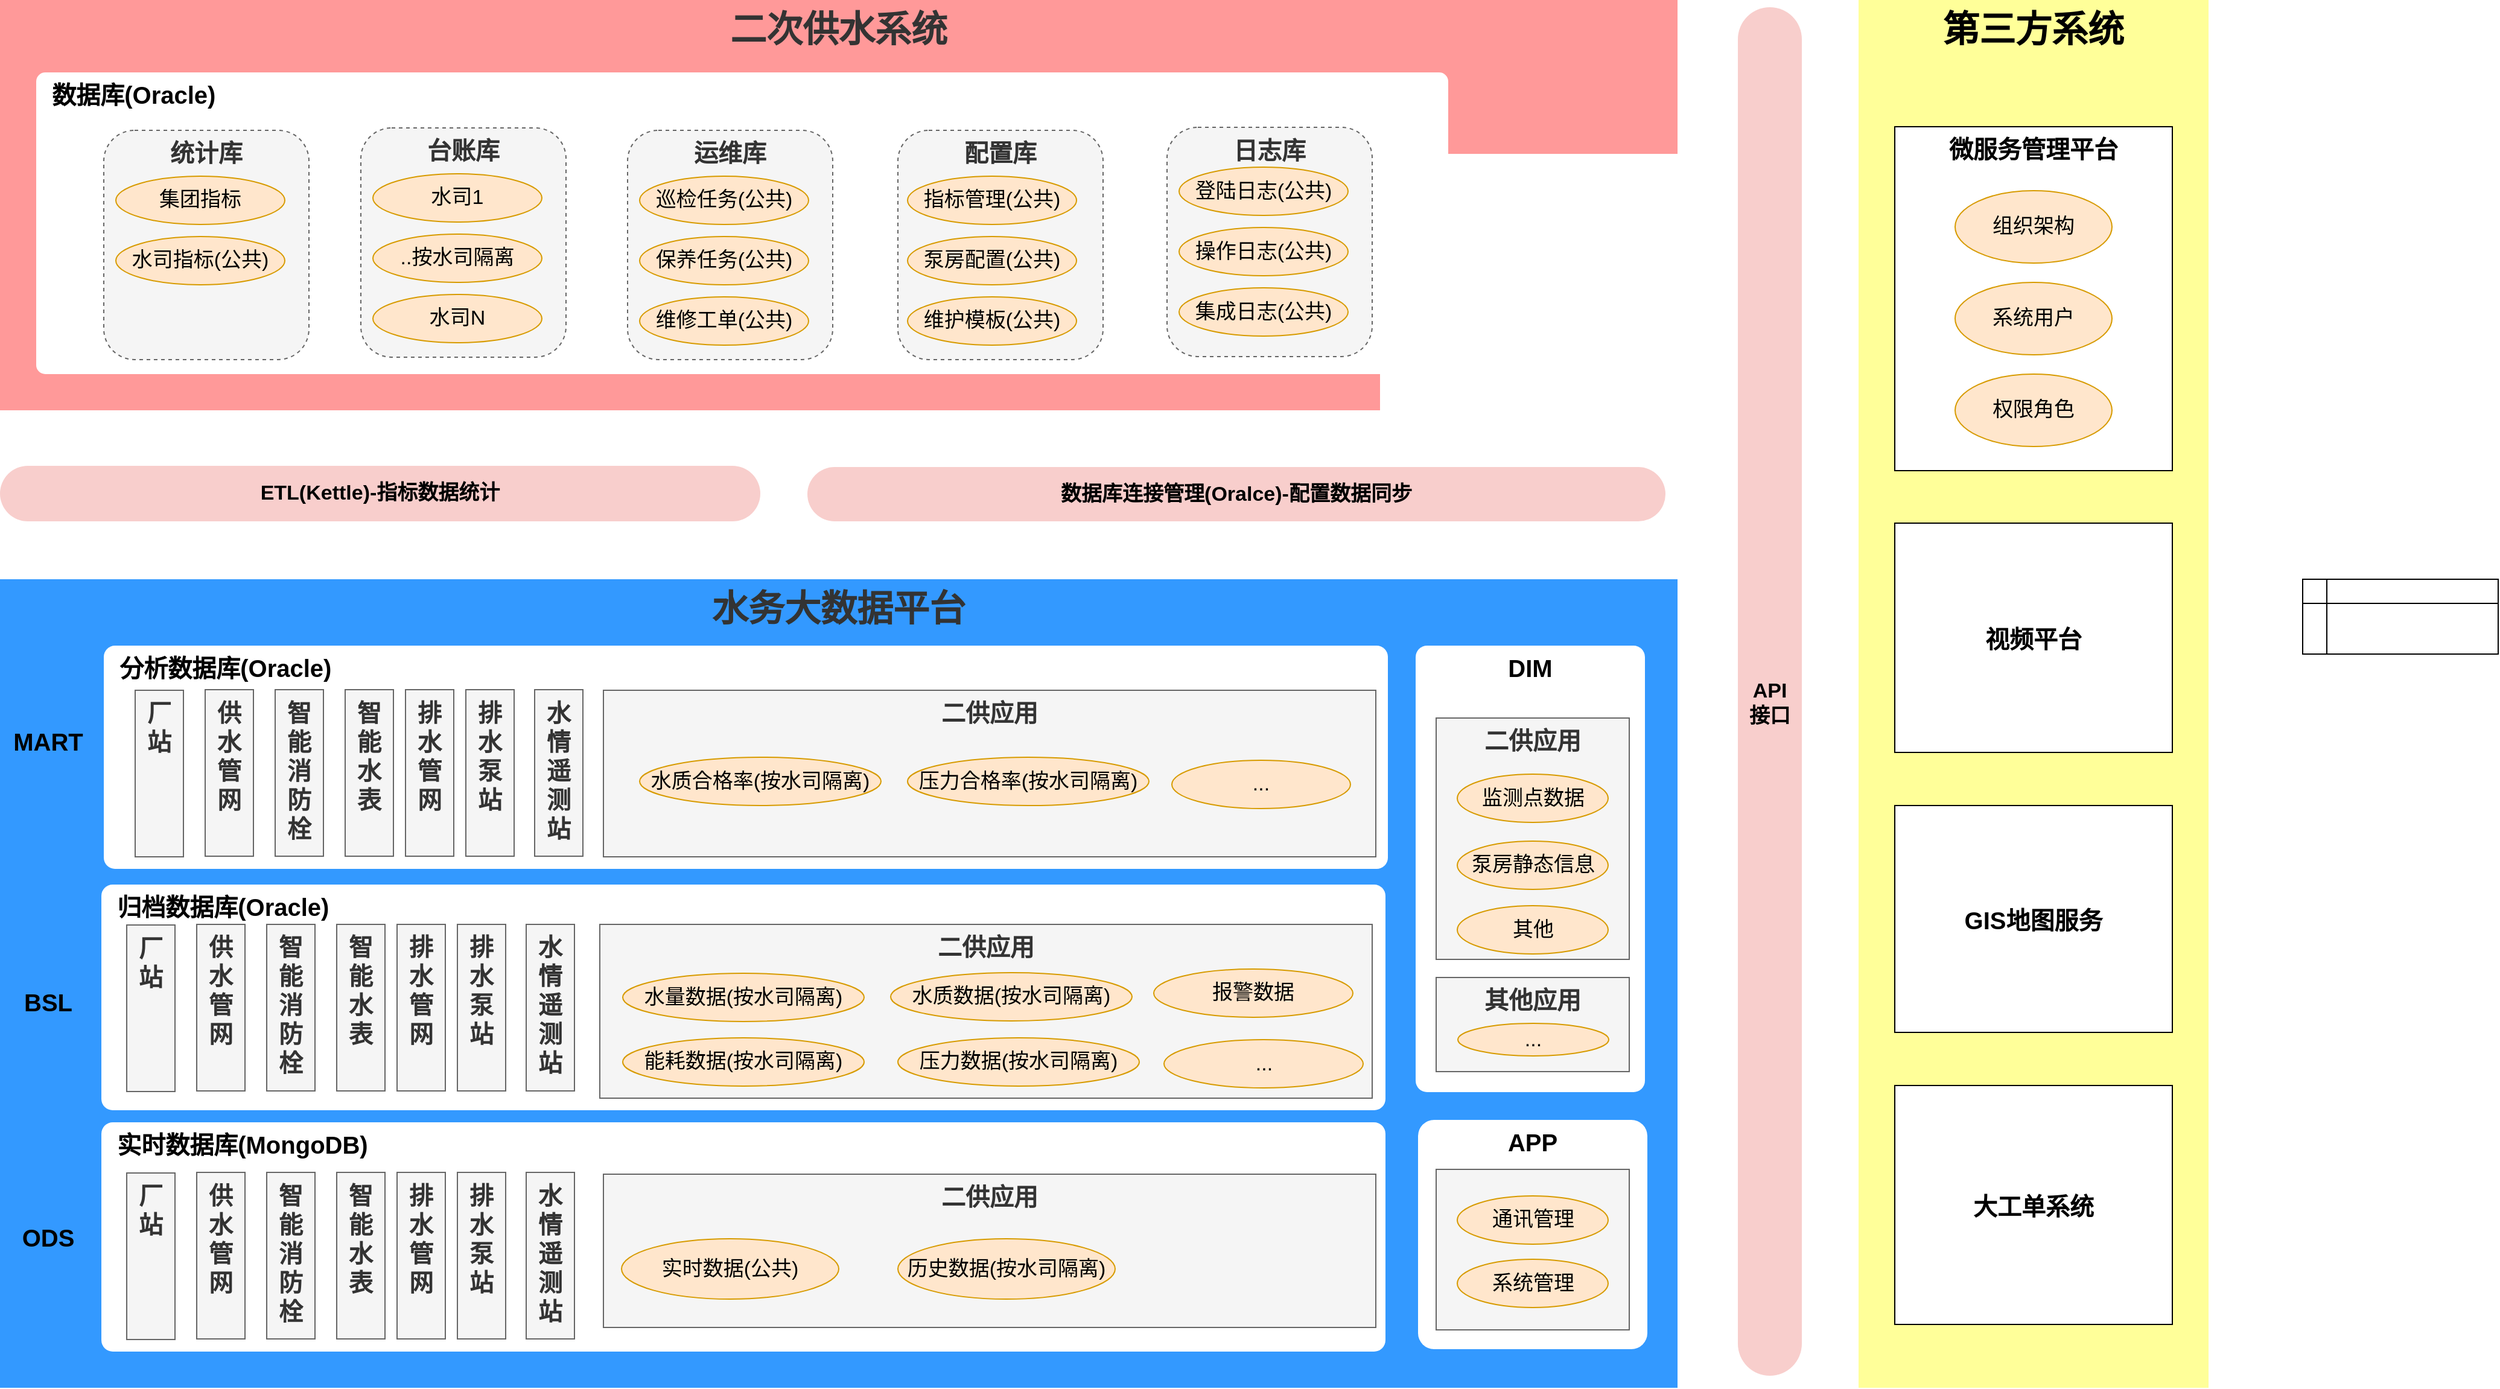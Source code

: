 <mxfile version="11.1.4" type="github"><diagram id="aUxOVbYmpMWk11X6O8E0" name="数据架构图0"><mxGraphModel dx="2416" dy="1180" grid="0" gridSize="10" guides="1" tooltips="1" connect="1" arrows="1" fold="1" page="1" pageScale="1" pageWidth="1654" pageHeight="1169" math="0" shadow="0"><root><mxCell id="0"/><mxCell id="1" parent="0"/><mxCell id="Oe_9LSU3-vvhIkW45eWQ-1" value="水务大数据平台" style="rounded=0;whiteSpace=wrap;html=1;align=center;verticalAlign=top;fontStyle=1;fontSize=30;fillColor=#3399FF;strokeColor=none;fontColor=#333333;" parent="1" vertex="1"><mxGeometry x="10" y="640" width="1390" height="670" as="geometry"/></mxCell><mxCell id="Oe_9LSU3-vvhIkW45eWQ-2" value="第三方系统" style="rounded=0;whiteSpace=wrap;html=1;fontSize=30;align=center;verticalAlign=top;fontStyle=1;fillColor=#FFFF99;strokeColor=none;" parent="1" vertex="1"><mxGeometry x="1550" y="160" width="290" height="1150" as="geometry"/></mxCell><mxCell id="Oe_9LSU3-vvhIkW45eWQ-3" value="二次供水系统" style="rounded=0;whiteSpace=wrap;html=1;align=center;verticalAlign=top;fontStyle=1;fontSize=30;fillColor=#FF9999;strokeColor=none;fontColor=#333333;" parent="1" vertex="1"><mxGeometry x="10" y="160" width="1390" height="340" as="geometry"/></mxCell><mxCell id="Oe_9LSU3-vvhIkW45eWQ-4" value="微服务管理平台" style="rounded=0;whiteSpace=wrap;html=1;align=center;verticalAlign=top;fontStyle=1;fontSize=20;" parent="1" vertex="1"><mxGeometry x="1580" y="265" width="230" height="285" as="geometry"/></mxCell><mxCell id="Oe_9LSU3-vvhIkW45eWQ-7" value="ETL(Kettle)-指标数据统计" style="rounded=1;whiteSpace=wrap;html=1;arcSize=50;fillColor=#f8cecc;strokeColor=none;fontSize=17;fontStyle=1" parent="1" vertex="1"><mxGeometry x="10" y="546" width="630" height="46" as="geometry"/></mxCell><mxCell id="Oe_9LSU3-vvhIkW45eWQ-10" value="数据库连接管理(Oralce)-配置数据同步" style="rounded=1;whiteSpace=wrap;html=1;arcSize=50;fillColor=#f8cecc;strokeColor=none;fontSize=17;fontStyle=1" parent="1" vertex="1"><mxGeometry x="679" y="547" width="711" height="45" as="geometry"/></mxCell><mxCell id="Oe_9LSU3-vvhIkW45eWQ-11" value="组织架构" style="ellipse;whiteSpace=wrap;html=1;align=center;fontSize=17;fillColor=#ffe6cc;strokeColor=#d79b00;" parent="1" vertex="1"><mxGeometry x="1630" y="318" width="130" height="60" as="geometry"/></mxCell><mxCell id="Oe_9LSU3-vvhIkW45eWQ-12" value="系统用户" style="ellipse;whiteSpace=wrap;html=1;align=center;fontSize=17;fillColor=#ffe6cc;strokeColor=#d79b00;" parent="1" vertex="1"><mxGeometry x="1630" y="394" width="130" height="60" as="geometry"/></mxCell><mxCell id="Oe_9LSU3-vvhIkW45eWQ-13" value="权限角色" style="ellipse;whiteSpace=wrap;html=1;align=center;fontSize=17;fillColor=#ffe6cc;strokeColor=#d79b00;" parent="1" vertex="1"><mxGeometry x="1630" y="470" width="130" height="60" as="geometry"/></mxCell><mxCell id="Oe_9LSU3-vvhIkW45eWQ-14" value="&amp;nbsp; 数据库(Oracle)" style="rounded=1;whiteSpace=wrap;html=1;align=left;arcSize=3;verticalAlign=top;fontSize=20;fontStyle=1;strokeColor=none;" parent="1" vertex="1"><mxGeometry x="40" y="220" width="1170" height="250" as="geometry"/></mxCell><mxCell id="Oe_9LSU3-vvhIkW45eWQ-15" value="台账库" style="rounded=1;whiteSpace=wrap;html=1;align=center;verticalAlign=top;fontSize=20;fontStyle=1;fillColor=#f5f5f5;strokeColor=#666666;fontColor=#333333;dashed=1;" parent="1" vertex="1"><mxGeometry x="309" y="266" width="170" height="190" as="geometry"/></mxCell><mxCell id="Oe_9LSU3-vvhIkW45eWQ-16" value="运维库" style="rounded=1;whiteSpace=wrap;html=1;align=center;verticalAlign=top;fontSize=20;fontStyle=1;fillColor=#f5f5f5;strokeColor=#666666;fontColor=#333333;dashed=1;" parent="1" vertex="1"><mxGeometry x="530" y="268" width="170" height="190" as="geometry"/></mxCell><mxCell id="Oe_9LSU3-vvhIkW45eWQ-17" value="配置库" style="rounded=1;whiteSpace=wrap;html=1;align=center;verticalAlign=top;fontSize=20;fontStyle=1;fillColor=#f5f5f5;strokeColor=#666666;fontColor=#333333;dashed=1;" parent="1" vertex="1"><mxGeometry x="754" y="268" width="170" height="190" as="geometry"/></mxCell><mxCell id="Oe_9LSU3-vvhIkW45eWQ-18" value="统计库" style="rounded=1;whiteSpace=wrap;html=1;align=center;verticalAlign=top;fontSize=20;fontStyle=1;fillColor=#f5f5f5;strokeColor=#666666;fontColor=#333333;dashed=1;" parent="1" vertex="1"><mxGeometry x="96" y="268" width="170" height="190" as="geometry"/></mxCell><mxCell id="Oe_9LSU3-vvhIkW45eWQ-19" value="日志库" style="rounded=1;whiteSpace=wrap;html=1;align=center;verticalAlign=top;fontSize=20;fontStyle=1;fillColor=#f5f5f5;strokeColor=#666666;fontColor=#333333;dashed=1;" parent="1" vertex="1"><mxGeometry x="977" y="265.5" width="170" height="190" as="geometry"/></mxCell><mxCell id="Oe_9LSU3-vvhIkW45eWQ-20" value="水司1" style="ellipse;whiteSpace=wrap;html=1;align=center;fontSize=17;fillColor=#ffe6cc;strokeColor=#d79b00;" parent="1" vertex="1"><mxGeometry x="319" y="304" width="140" height="40" as="geometry"/></mxCell><mxCell id="Oe_9LSU3-vvhIkW45eWQ-21" value="..按水司隔离" style="ellipse;whiteSpace=wrap;html=1;align=center;fontSize=17;fillColor=#ffe6cc;strokeColor=#d79b00;" parent="1" vertex="1"><mxGeometry x="319" y="354" width="140" height="40" as="geometry"/></mxCell><mxCell id="Oe_9LSU3-vvhIkW45eWQ-22" value="水司N" style="ellipse;whiteSpace=wrap;html=1;align=center;fontSize=17;fillColor=#ffe6cc;strokeColor=#d79b00;" parent="1" vertex="1"><mxGeometry x="319" y="404" width="140" height="40" as="geometry"/></mxCell><mxCell id="Oe_9LSU3-vvhIkW45eWQ-23" value="集团指标" style="ellipse;whiteSpace=wrap;html=1;align=center;fontSize=17;fillColor=#ffe6cc;strokeColor=#d79b00;" parent="1" vertex="1"><mxGeometry x="106" y="306" width="140" height="40" as="geometry"/></mxCell><mxCell id="Oe_9LSU3-vvhIkW45eWQ-24" value="水司指标(公共)" style="ellipse;whiteSpace=wrap;html=1;align=center;fontSize=17;fillColor=#ffe6cc;strokeColor=#d79b00;" parent="1" vertex="1"><mxGeometry x="106" y="356" width="140" height="40" as="geometry"/></mxCell><mxCell id="Oe_9LSU3-vvhIkW45eWQ-25" value="巡检任务(公共)" style="ellipse;whiteSpace=wrap;html=1;align=center;fontSize=17;fillColor=#ffe6cc;strokeColor=#d79b00;" parent="1" vertex="1"><mxGeometry x="540" y="306" width="140" height="40" as="geometry"/></mxCell><mxCell id="Oe_9LSU3-vvhIkW45eWQ-26" value="保养任务(公共)" style="ellipse;whiteSpace=wrap;html=1;align=center;fontSize=17;fillColor=#ffe6cc;strokeColor=#d79b00;" parent="1" vertex="1"><mxGeometry x="540" y="356" width="140" height="40" as="geometry"/></mxCell><mxCell id="Oe_9LSU3-vvhIkW45eWQ-27" value="维修工单(公共)" style="ellipse;whiteSpace=wrap;html=1;align=center;fontSize=17;fillColor=#ffe6cc;strokeColor=#d79b00;" parent="1" vertex="1"><mxGeometry x="540" y="406" width="140" height="40" as="geometry"/></mxCell><mxCell id="Oe_9LSU3-vvhIkW45eWQ-28" value="指标管理(公共)" style="ellipse;whiteSpace=wrap;html=1;align=center;fontSize=17;fillColor=#ffe6cc;strokeColor=#d79b00;" parent="1" vertex="1"><mxGeometry x="762" y="306" width="140" height="40" as="geometry"/></mxCell><mxCell id="Oe_9LSU3-vvhIkW45eWQ-29" value="泵房配置(公共)" style="ellipse;whiteSpace=wrap;html=1;align=center;fontSize=17;fillColor=#ffe6cc;strokeColor=#d79b00;" parent="1" vertex="1"><mxGeometry x="762" y="356" width="140" height="40" as="geometry"/></mxCell><mxCell id="Oe_9LSU3-vvhIkW45eWQ-30" value="维护模板(公共)" style="ellipse;whiteSpace=wrap;html=1;align=center;fontSize=17;fillColor=#ffe6cc;strokeColor=#d79b00;" parent="1" vertex="1"><mxGeometry x="762" y="406" width="140" height="40" as="geometry"/></mxCell><mxCell id="Oe_9LSU3-vvhIkW45eWQ-31" value="登陆日志(公共)" style="ellipse;whiteSpace=wrap;html=1;align=center;fontSize=17;fillColor=#ffe6cc;strokeColor=#d79b00;" parent="1" vertex="1"><mxGeometry x="987" y="298.5" width="140" height="40" as="geometry"/></mxCell><mxCell id="Oe_9LSU3-vvhIkW45eWQ-32" value="操作日志(公共)" style="ellipse;whiteSpace=wrap;html=1;align=center;fontSize=17;fillColor=#ffe6cc;strokeColor=#d79b00;" parent="1" vertex="1"><mxGeometry x="987" y="348.5" width="140" height="40" as="geometry"/></mxCell><mxCell id="Oe_9LSU3-vvhIkW45eWQ-33" value="集成日志(公共)" style="ellipse;whiteSpace=wrap;html=1;align=center;fontSize=17;fillColor=#ffe6cc;strokeColor=#d79b00;" parent="1" vertex="1"><mxGeometry x="987" y="398.5" width="140" height="40" as="geometry"/></mxCell><mxCell id="Oe_9LSU3-vvhIkW45eWQ-34" value="视频平台" style="rounded=0;whiteSpace=wrap;html=1;align=center;verticalAlign=middle;fontStyle=1;fontSize=20;" parent="1" vertex="1"><mxGeometry x="1580" y="593.5" width="230" height="190" as="geometry"/></mxCell><mxCell id="Oe_9LSU3-vvhIkW45eWQ-35" value="GIS地图服务" style="rounded=0;whiteSpace=wrap;html=1;align=center;verticalAlign=middle;fontStyle=1;fontSize=20;" parent="1" vertex="1"><mxGeometry x="1580" y="827.5" width="230" height="188" as="geometry"/></mxCell><mxCell id="Oe_9LSU3-vvhIkW45eWQ-36" value="大工单系统" style="rounded=0;whiteSpace=wrap;html=1;align=center;verticalAlign=middle;fontStyle=1;fontSize=20;" parent="1" vertex="1"><mxGeometry x="1580" y="1059.5" width="230" height="198" as="geometry"/></mxCell><mxCell id="Oe_9LSU3-vvhIkW45eWQ-39" value="&lt;br style=&quot;font-size: 17px;&quot;&gt;API&lt;br style=&quot;font-size: 17px;&quot;&gt;接口" style="rounded=1;whiteSpace=wrap;html=1;fillColor=#f8cecc;fontSize=17;align=center;arcSize=50;strokeColor=none;fontStyle=1" parent="1" vertex="1"><mxGeometry x="1450" y="166" width="53" height="1134" as="geometry"/></mxCell><mxCell id="Oe_9LSU3-vvhIkW45eWQ-60" value="&amp;nbsp; 分析数据库(Oracle)" style="rounded=1;whiteSpace=wrap;html=1;align=left;verticalAlign=top;fontSize=20;fontStyle=1;arcSize=5;strokeColor=none;" parent="1" vertex="1"><mxGeometry x="96" y="695" width="1064" height="185" as="geometry"/></mxCell><mxCell id="Oe_9LSU3-vvhIkW45eWQ-62" value="APP" style="rounded=1;whiteSpace=wrap;html=1;align=center;verticalAlign=top;fontSize=20;fontStyle=1;arcSize=7;strokeColor=none;" parent="1" vertex="1"><mxGeometry x="1185" y="1088" width="190" height="190" as="geometry"/></mxCell><mxCell id="Oe_9LSU3-vvhIkW45eWQ-64" value="DIM" style="rounded=1;whiteSpace=wrap;html=1;align=center;verticalAlign=top;fontSize=20;fontStyle=1;arcSize=5;strokeColor=none;fillColor=#FFFFFF;" parent="1" vertex="1"><mxGeometry x="1183" y="695" width="190" height="370" as="geometry"/></mxCell><mxCell id="Oe_9LSU3-vvhIkW45eWQ-65" value="&amp;nbsp; 归档数据库(Oracle)" style="rounded=1;whiteSpace=wrap;html=1;align=left;verticalAlign=top;fontSize=20;fontStyle=1;arcSize=5;strokeColor=none;" parent="1" vertex="1"><mxGeometry x="94" y="893" width="1064" height="187" as="geometry"/></mxCell><mxCell id="Oe_9LSU3-vvhIkW45eWQ-66" value="&amp;nbsp; 实时数据库(MongoDB)" style="rounded=1;whiteSpace=wrap;html=1;align=left;verticalAlign=top;fontSize=20;fontStyle=1;arcSize=5;strokeColor=none;" parent="1" vertex="1"><mxGeometry x="94" y="1090" width="1064" height="190" as="geometry"/></mxCell><mxCell id="TP82hIZ7wopVkF_2bIH0-3" value="二供应用" style="rounded=0;whiteSpace=wrap;html=1;align=center;verticalAlign=top;fontStyle=1;fontSize=20;fillColor=#f5f5f5;strokeColor=#666666;fontColor=#333333;" parent="1" vertex="1"><mxGeometry x="510" y="732" width="640" height="138" as="geometry"/></mxCell><mxCell id="B3ke0WY-uUrDIo5z7b3S-2" value="二供应用" style="rounded=0;whiteSpace=wrap;html=1;align=center;verticalAlign=top;fontStyle=1;fontSize=20;fillColor=#f5f5f5;strokeColor=#666666;fontColor=#333333;" parent="1" vertex="1"><mxGeometry x="507" y="926" width="640" height="144" as="geometry"/></mxCell><mxCell id="B3ke0WY-uUrDIo5z7b3S-1" value="水量数据(按水司隔离)" style="ellipse;whiteSpace=wrap;html=1;align=center;fontSize=17;fillColor=#ffe6cc;strokeColor=#d79b00;" parent="1" vertex="1"><mxGeometry x="526" y="966.5" width="200" height="40" as="geometry"/></mxCell><mxCell id="_du3vOML5FgjFtgtdQqs-1" value="能耗数据(按水司隔离)" style="ellipse;whiteSpace=wrap;html=1;align=center;fontSize=17;fillColor=#ffe6cc;strokeColor=#d79b00;" parent="1" vertex="1"><mxGeometry x="526" y="1020" width="200" height="40" as="geometry"/></mxCell><mxCell id="_du3vOML5FgjFtgtdQqs-4" value="压力数据(按水司隔离)" style="ellipse;whiteSpace=wrap;html=1;align=center;fontSize=17;fillColor=#ffe6cc;strokeColor=#d79b00;" parent="1" vertex="1"><mxGeometry x="754" y="1020" width="200" height="40" as="geometry"/></mxCell><mxCell id="_du3vOML5FgjFtgtdQqs-6" value="二供应用" style="rounded=0;whiteSpace=wrap;html=1;align=center;verticalAlign=top;fontStyle=1;fontSize=20;fillColor=#f5f5f5;strokeColor=#666666;fontColor=#333333;" parent="1" vertex="1"><mxGeometry x="510" y="1133" width="640" height="127" as="geometry"/></mxCell><mxCell id="aE88TOAT0BhvEkj1Yj9G-1" value="水质数据(按水司隔离)" style="ellipse;whiteSpace=wrap;html=1;align=center;fontSize=17;fillColor=#ffe6cc;strokeColor=#d79b00;" parent="1" vertex="1"><mxGeometry x="748" y="966" width="200" height="40" as="geometry"/></mxCell><mxCell id="aE88TOAT0BhvEkj1Yj9G-2" value="报警数据" style="ellipse;whiteSpace=wrap;html=1;align=center;fontSize=17;fillColor=#ffe6cc;strokeColor=#d79b00;" parent="1" vertex="1"><mxGeometry x="966" y="963" width="165" height="40" as="geometry"/></mxCell><mxCell id="aE88TOAT0BhvEkj1Yj9G-3" value="压力合格率(按水司隔离)" style="ellipse;whiteSpace=wrap;html=1;align=center;fontSize=17;fillColor=#ffe6cc;strokeColor=#d79b00;" parent="1" vertex="1"><mxGeometry x="762" y="787.5" width="200" height="40" as="geometry"/></mxCell><mxCell id="aE88TOAT0BhvEkj1Yj9G-4" value="水质合格率(按水司隔离)" style="ellipse;whiteSpace=wrap;html=1;align=center;fontSize=17;fillColor=#ffe6cc;strokeColor=#d79b00;" parent="1" vertex="1"><mxGeometry x="540" y="787.5" width="200" height="40" as="geometry"/></mxCell><mxCell id="LhAA3mIobMFLbq-8ydLx-1" value="历史数据(按水司隔离)" style="ellipse;whiteSpace=wrap;html=1;align=center;fontSize=17;fillColor=#ffe6cc;strokeColor=#d79b00;" parent="1" vertex="1"><mxGeometry x="754" y="1186.5" width="180" height="50" as="geometry"/></mxCell><mxCell id="byFm4O6IbIQinCRda1SG-1" value="实时数据(公共)" style="ellipse;whiteSpace=wrap;html=1;align=center;fontSize=17;fillColor=#ffe6cc;strokeColor=#d79b00;" parent="1" vertex="1"><mxGeometry x="525" y="1186.5" width="180" height="50" as="geometry"/></mxCell><mxCell id="byFm4O6IbIQinCRda1SG-3" value="厂站" style="rounded=0;whiteSpace=wrap;html=1;align=center;verticalAlign=top;fontStyle=1;fontSize=20;fillColor=#f5f5f5;strokeColor=#666666;fontColor=#333333;" parent="1" vertex="1"><mxGeometry x="122" y="732" width="40" height="138" as="geometry"/></mxCell><mxCell id="byFm4O6IbIQinCRda1SG-4" value="供水管网" style="rounded=0;whiteSpace=wrap;html=1;align=center;verticalAlign=top;fontStyle=1;fontSize=20;fillColor=#f5f5f5;strokeColor=#666666;fontColor=#333333;" parent="1" vertex="1"><mxGeometry x="180" y="731.5" width="40" height="138" as="geometry"/></mxCell><mxCell id="byFm4O6IbIQinCRda1SG-5" value="智能消防栓" style="rounded=0;whiteSpace=wrap;html=1;align=center;verticalAlign=top;fontStyle=1;fontSize=20;fillColor=#f5f5f5;strokeColor=#666666;fontColor=#333333;" parent="1" vertex="1"><mxGeometry x="238" y="731.5" width="40" height="138" as="geometry"/></mxCell><mxCell id="byFm4O6IbIQinCRda1SG-6" value="智能水表" style="rounded=0;whiteSpace=wrap;html=1;align=center;verticalAlign=top;fontStyle=1;fontSize=20;fillColor=#f5f5f5;strokeColor=#666666;fontColor=#333333;" parent="1" vertex="1"><mxGeometry x="296" y="731.5" width="40" height="138" as="geometry"/></mxCell><mxCell id="byFm4O6IbIQinCRda1SG-7" value="排水管网" style="rounded=0;whiteSpace=wrap;html=1;align=center;verticalAlign=top;fontStyle=1;fontSize=20;fillColor=#f5f5f5;strokeColor=#666666;fontColor=#333333;" parent="1" vertex="1"><mxGeometry x="346" y="731.5" width="40" height="138" as="geometry"/></mxCell><mxCell id="byFm4O6IbIQinCRda1SG-8" value="排水泵站" style="rounded=0;whiteSpace=wrap;html=1;align=center;verticalAlign=top;fontStyle=1;fontSize=20;fillColor=#f5f5f5;strokeColor=#666666;fontColor=#333333;" parent="1" vertex="1"><mxGeometry x="396" y="731.5" width="40" height="138" as="geometry"/></mxCell><mxCell id="byFm4O6IbIQinCRda1SG-9" value="水情遥测站" style="rounded=0;whiteSpace=wrap;html=1;align=center;verticalAlign=top;fontStyle=1;fontSize=20;fillColor=#f5f5f5;strokeColor=#666666;fontColor=#333333;" parent="1" vertex="1"><mxGeometry x="453" y="731.5" width="40" height="138" as="geometry"/></mxCell><mxCell id="byFm4O6IbIQinCRda1SG-10" value="厂站" style="rounded=0;whiteSpace=wrap;html=1;align=center;verticalAlign=top;fontStyle=1;fontSize=20;fillColor=#f5f5f5;strokeColor=#666666;fontColor=#333333;" parent="1" vertex="1"><mxGeometry x="115" y="926.5" width="40" height="138" as="geometry"/></mxCell><mxCell id="byFm4O6IbIQinCRda1SG-11" value="供水管网" style="rounded=0;whiteSpace=wrap;html=1;align=center;verticalAlign=top;fontStyle=1;fontSize=20;fillColor=#f5f5f5;strokeColor=#666666;fontColor=#333333;" parent="1" vertex="1"><mxGeometry x="173" y="926" width="40" height="138" as="geometry"/></mxCell><mxCell id="byFm4O6IbIQinCRda1SG-12" value="智能消防栓" style="rounded=0;whiteSpace=wrap;html=1;align=center;verticalAlign=top;fontStyle=1;fontSize=20;fillColor=#f5f5f5;strokeColor=#666666;fontColor=#333333;" parent="1" vertex="1"><mxGeometry x="231" y="926" width="40" height="138" as="geometry"/></mxCell><mxCell id="byFm4O6IbIQinCRda1SG-13" value="智能水表" style="rounded=0;whiteSpace=wrap;html=1;align=center;verticalAlign=top;fontStyle=1;fontSize=20;fillColor=#f5f5f5;strokeColor=#666666;fontColor=#333333;" parent="1" vertex="1"><mxGeometry x="289" y="926" width="40" height="138" as="geometry"/></mxCell><mxCell id="byFm4O6IbIQinCRda1SG-14" value="排水管网" style="rounded=0;whiteSpace=wrap;html=1;align=center;verticalAlign=top;fontStyle=1;fontSize=20;fillColor=#f5f5f5;strokeColor=#666666;fontColor=#333333;" parent="1" vertex="1"><mxGeometry x="339" y="926" width="40" height="138" as="geometry"/></mxCell><mxCell id="byFm4O6IbIQinCRda1SG-15" value="排水泵站" style="rounded=0;whiteSpace=wrap;html=1;align=center;verticalAlign=top;fontStyle=1;fontSize=20;fillColor=#f5f5f5;strokeColor=#666666;fontColor=#333333;" parent="1" vertex="1"><mxGeometry x="389" y="926" width="40" height="138" as="geometry"/></mxCell><mxCell id="byFm4O6IbIQinCRda1SG-16" value="水情遥测站" style="rounded=0;whiteSpace=wrap;html=1;align=center;verticalAlign=top;fontStyle=1;fontSize=20;fillColor=#f5f5f5;strokeColor=#666666;fontColor=#333333;" parent="1" vertex="1"><mxGeometry x="446" y="926" width="40" height="138" as="geometry"/></mxCell><mxCell id="byFm4O6IbIQinCRda1SG-17" value="厂站" style="rounded=0;whiteSpace=wrap;html=1;align=center;verticalAlign=top;fontStyle=1;fontSize=20;fillColor=#f5f5f5;strokeColor=#666666;fontColor=#333333;" parent="1" vertex="1"><mxGeometry x="115" y="1132" width="40" height="138" as="geometry"/></mxCell><mxCell id="byFm4O6IbIQinCRda1SG-18" value="供水管网" style="rounded=0;whiteSpace=wrap;html=1;align=center;verticalAlign=top;fontStyle=1;fontSize=20;fillColor=#f5f5f5;strokeColor=#666666;fontColor=#333333;" parent="1" vertex="1"><mxGeometry x="173" y="1131.5" width="40" height="138" as="geometry"/></mxCell><mxCell id="byFm4O6IbIQinCRda1SG-19" value="智能消防栓" style="rounded=0;whiteSpace=wrap;html=1;align=center;verticalAlign=top;fontStyle=1;fontSize=20;fillColor=#f5f5f5;strokeColor=#666666;fontColor=#333333;" parent="1" vertex="1"><mxGeometry x="231" y="1131.5" width="40" height="138" as="geometry"/></mxCell><mxCell id="byFm4O6IbIQinCRda1SG-20" value="智能水表" style="rounded=0;whiteSpace=wrap;html=1;align=center;verticalAlign=top;fontStyle=1;fontSize=20;fillColor=#f5f5f5;strokeColor=#666666;fontColor=#333333;" parent="1" vertex="1"><mxGeometry x="289" y="1131.5" width="40" height="138" as="geometry"/></mxCell><mxCell id="byFm4O6IbIQinCRda1SG-21" value="排水管网" style="rounded=0;whiteSpace=wrap;html=1;align=center;verticalAlign=top;fontStyle=1;fontSize=20;fillColor=#f5f5f5;strokeColor=#666666;fontColor=#333333;" parent="1" vertex="1"><mxGeometry x="339" y="1131.5" width="40" height="138" as="geometry"/></mxCell><mxCell id="byFm4O6IbIQinCRda1SG-22" value="排水泵站" style="rounded=0;whiteSpace=wrap;html=1;align=center;verticalAlign=top;fontStyle=1;fontSize=20;fillColor=#f5f5f5;strokeColor=#666666;fontColor=#333333;" parent="1" vertex="1"><mxGeometry x="389" y="1131.5" width="40" height="138" as="geometry"/></mxCell><mxCell id="byFm4O6IbIQinCRda1SG-23" value="水情遥测站" style="rounded=0;whiteSpace=wrap;html=1;align=center;verticalAlign=top;fontStyle=1;fontSize=20;fillColor=#f5f5f5;strokeColor=#666666;fontColor=#333333;" parent="1" vertex="1"><mxGeometry x="446" y="1131.5" width="40" height="138" as="geometry"/></mxCell><mxCell id="byFm4O6IbIQinCRda1SG-24" value="MART" style="text;html=1;strokeColor=none;fillColor=none;align=center;verticalAlign=middle;whiteSpace=wrap;rounded=0;fontSize=20;fontColor=#000000;fontStyle=1" parent="1" vertex="1"><mxGeometry x="30" y="764" width="40" height="20" as="geometry"/></mxCell><mxCell id="byFm4O6IbIQinCRda1SG-25" value="BSL" style="text;html=1;strokeColor=none;fillColor=none;align=center;verticalAlign=middle;whiteSpace=wrap;rounded=0;fontSize=20;fontColor=#000000;fontStyle=1" parent="1" vertex="1"><mxGeometry x="30" y="980" width="40" height="20" as="geometry"/></mxCell><mxCell id="byFm4O6IbIQinCRda1SG-26" value="ODS" style="text;html=1;strokeColor=none;fillColor=none;align=center;verticalAlign=middle;whiteSpace=wrap;rounded=0;fontSize=20;fontColor=#000000;fontStyle=1" parent="1" vertex="1"><mxGeometry x="30" y="1175" width="40" height="20" as="geometry"/></mxCell><mxCell id="y_AmUEBZO6ig6x9Yxnwl-1" value="二供应用" style="rounded=0;whiteSpace=wrap;html=1;align=center;verticalAlign=top;fontStyle=1;fontSize=20;fillColor=#f5f5f5;strokeColor=#666666;fontColor=#333333;" parent="1" vertex="1"><mxGeometry x="1200" y="755" width="160" height="200" as="geometry"/></mxCell><mxCell id="y_AmUEBZO6ig6x9Yxnwl-2" value="其他应用" style="rounded=0;whiteSpace=wrap;html=1;align=center;verticalAlign=top;fontStyle=1;fontSize=20;fillColor=#f5f5f5;strokeColor=#666666;fontColor=#333333;" parent="1" vertex="1"><mxGeometry x="1200" y="970" width="160" height="78" as="geometry"/></mxCell><mxCell id="y_AmUEBZO6ig6x9Yxnwl-6" value="监测点数据" style="ellipse;whiteSpace=wrap;html=1;align=center;fontSize=17;fillColor=#ffe6cc;strokeColor=#d79b00;" parent="1" vertex="1"><mxGeometry x="1217.5" y="801.5" width="125" height="40" as="geometry"/></mxCell><mxCell id="y_AmUEBZO6ig6x9Yxnwl-7" value="泵房静态信息" style="ellipse;whiteSpace=wrap;html=1;align=center;fontSize=17;fillColor=#ffe6cc;strokeColor=#d79b00;" parent="1" vertex="1"><mxGeometry x="1217.5" y="857" width="125" height="40" as="geometry"/></mxCell><mxCell id="y_AmUEBZO6ig6x9Yxnwl-8" value="其他" style="ellipse;whiteSpace=wrap;html=1;align=center;fontSize=17;fillColor=#ffe6cc;strokeColor=#d79b00;" parent="1" vertex="1"><mxGeometry x="1217.5" y="910.5" width="125" height="40" as="geometry"/></mxCell><mxCell id="y_AmUEBZO6ig6x9Yxnwl-27" value="..." style="ellipse;whiteSpace=wrap;html=1;align=center;fontSize=17;fillColor=#ffe6cc;strokeColor=#d79b00;" parent="1" vertex="1"><mxGeometry x="1218" y="1008" width="125" height="27" as="geometry"/></mxCell><mxCell id="y_AmUEBZO6ig6x9Yxnwl-28" value="..." style="ellipse;whiteSpace=wrap;html=1;align=center;fontSize=17;fillColor=#ffe6cc;strokeColor=#d79b00;" parent="1" vertex="1"><mxGeometry x="974.5" y="1021.5" width="165" height="40" as="geometry"/></mxCell><mxCell id="y_AmUEBZO6ig6x9Yxnwl-29" value="..." style="ellipse;whiteSpace=wrap;html=1;align=center;fontSize=17;fillColor=#ffe6cc;strokeColor=#d79b00;" parent="1" vertex="1"><mxGeometry x="981" y="790" width="148" height="40" as="geometry"/></mxCell><mxCell id="y_AmUEBZO6ig6x9Yxnwl-30" value="..." style="rounded=0;whiteSpace=wrap;html=1;align=center;verticalAlign=top;fontStyle=1;fontSize=20;fillColor=#f5f5f5;strokeColor=#666666;fontColor=#333333;" parent="1" vertex="1"><mxGeometry x="1200" y="1129" width="160" height="133" as="geometry"/></mxCell><mxCell id="y_AmUEBZO6ig6x9Yxnwl-25" value="系统管理" style="ellipse;whiteSpace=wrap;html=1;align=center;fontSize=17;fillColor=#ffe6cc;strokeColor=#d79b00;" parent="1" vertex="1"><mxGeometry x="1217.5" y="1203.5" width="125" height="40" as="geometry"/></mxCell><mxCell id="y_AmUEBZO6ig6x9Yxnwl-26" value="通讯管理" style="ellipse;whiteSpace=wrap;html=1;align=center;fontSize=17;fillColor=#ffe6cc;strokeColor=#d79b00;" parent="1" vertex="1"><mxGeometry x="1217.5" y="1151" width="125" height="40" as="geometry"/></mxCell><mxCell id="gDnrbi8PfMh-BLI0KToR-1" value="" style="shape=internalStorage;whiteSpace=wrap;html=1;backgroundOutline=1;" vertex="1" parent="1"><mxGeometry x="1918" y="640" width="162" height="62" as="geometry"/></mxCell></root></mxGraphModel></diagram><diagram id="rM9idLzCHnovY9rHY8cr" name="数据架构图"><mxGraphModel dx="2226" dy="1180" grid="1" gridSize="10" guides="1" tooltips="1" connect="1" arrows="1" fold="1" page="1" pageScale="1" pageWidth="1654" pageHeight="1169" math="0" shadow="0"><root><mxCell id="7bHoAlDkKwIP_AejhG8R-0"/><mxCell id="7bHoAlDkKwIP_AejhG8R-1" parent="7bHoAlDkKwIP_AejhG8R-0"/><mxCell id="i8bwP_y8mYoLqQv8QfQr-0" value="水务大数据平台" style="rounded=0;whiteSpace=wrap;html=1;align=center;verticalAlign=top;fontStyle=1;fontSize=30;dashed=1;strokeColor=#004C99;strokeWidth=2;" vertex="1" parent="7bHoAlDkKwIP_AejhG8R-1"><mxGeometry x="10" y="640" width="1390" height="670" as="geometry"/></mxCell><mxCell id="i8bwP_y8mYoLqQv8QfQr-2" value="二次供水系统" style="rounded=0;whiteSpace=wrap;html=1;align=center;verticalAlign=top;fontStyle=1;fontSize=30;dashed=1;strokeColor=#004C99;strokeWidth=2;" vertex="1" parent="7bHoAlDkKwIP_AejhG8R-1"><mxGeometry x="10" y="120" width="1390" height="380" as="geometry"/></mxCell><mxCell id="i8bwP_y8mYoLqQv8QfQr-4" value="ETL(Kettle)-指标数据统计" style="rounded=1;whiteSpace=wrap;html=1;arcSize=50;fontSize=20;fontStyle=0" vertex="1" parent="7bHoAlDkKwIP_AejhG8R-1"><mxGeometry x="10" y="546" width="630" height="46" as="geometry"/></mxCell><mxCell id="i8bwP_y8mYoLqQv8QfQr-5" value="数据库连接管理(Oralce)-配置数据同步" style="rounded=1;whiteSpace=wrap;html=1;arcSize=50;fontSize=20;fontStyle=0" vertex="1" parent="7bHoAlDkKwIP_AejhG8R-1"><mxGeometry x="679" y="547" width="711" height="45" as="geometry"/></mxCell><mxCell id="i8bwP_y8mYoLqQv8QfQr-32" value="&lt;br style=&quot;font-size: 20px;&quot;&gt;API&lt;br style=&quot;font-size: 20px;&quot;&gt;接口" style="rounded=1;whiteSpace=wrap;html=1;fontSize=20;align=center;arcSize=50;fontStyle=0" vertex="1" parent="7bHoAlDkKwIP_AejhG8R-1"><mxGeometry x="1450" y="120" width="53" height="1190" as="geometry"/></mxCell><mxCell id="i8bwP_y8mYoLqQv8QfQr-33" value="&amp;nbsp; 分析数据库(Oracle)" style="rounded=1;whiteSpace=wrap;html=1;align=left;verticalAlign=top;fontSize=20;fontStyle=0;arcSize=5;" vertex="1" parent="7bHoAlDkKwIP_AejhG8R-1"><mxGeometry x="96" y="695" width="1064" height="185" as="geometry"/></mxCell><mxCell id="i8bwP_y8mYoLqQv8QfQr-34" value="APP" style="rounded=1;whiteSpace=wrap;html=1;align=center;verticalAlign=top;fontSize=20;fontStyle=0;arcSize=7;" vertex="1" parent="7bHoAlDkKwIP_AejhG8R-1"><mxGeometry x="1185" y="1088" width="190" height="190" as="geometry"/></mxCell><mxCell id="i8bwP_y8mYoLqQv8QfQr-35" value="DIM" style="rounded=1;whiteSpace=wrap;html=1;align=center;verticalAlign=top;fontSize=20;fontStyle=0;arcSize=5;" vertex="1" parent="7bHoAlDkKwIP_AejhG8R-1"><mxGeometry x="1183" y="695" width="190" height="370" as="geometry"/></mxCell><mxCell id="i8bwP_y8mYoLqQv8QfQr-36" value="&amp;nbsp; 归档数据库(Oracle)" style="rounded=1;whiteSpace=wrap;html=1;align=left;verticalAlign=top;fontSize=20;fontStyle=0;arcSize=5;" vertex="1" parent="7bHoAlDkKwIP_AejhG8R-1"><mxGeometry x="94" y="893" width="1064" height="187" as="geometry"/></mxCell><mxCell id="i8bwP_y8mYoLqQv8QfQr-37" value="&amp;nbsp; 实时数据库(MongoDB)" style="rounded=1;whiteSpace=wrap;html=1;align=left;verticalAlign=top;fontSize=20;fontStyle=0;arcSize=5;" vertex="1" parent="7bHoAlDkKwIP_AejhG8R-1"><mxGeometry x="94" y="1090" width="1064" height="190" as="geometry"/></mxCell><mxCell id="i8bwP_y8mYoLqQv8QfQr-38" value="二供应用" style="rounded=0;whiteSpace=wrap;html=1;align=center;verticalAlign=top;fontStyle=0;fontSize=20;" vertex="1" parent="7bHoAlDkKwIP_AejhG8R-1"><mxGeometry x="510" y="732" width="630" height="138" as="geometry"/></mxCell><mxCell id="i8bwP_y8mYoLqQv8QfQr-39" value="二供应用" style="rounded=0;whiteSpace=wrap;html=1;align=center;verticalAlign=top;fontStyle=0;fontSize=20;" vertex="1" parent="7bHoAlDkKwIP_AejhG8R-1"><mxGeometry x="507" y="926" width="633" height="144" as="geometry"/></mxCell><mxCell id="i8bwP_y8mYoLqQv8QfQr-43" value="二供应用" style="rounded=0;whiteSpace=wrap;html=1;align=center;verticalAlign=top;fontStyle=0;fontSize=20;" vertex="1" parent="7bHoAlDkKwIP_AejhG8R-1"><mxGeometry x="510" y="1133" width="630" height="127" as="geometry"/></mxCell><mxCell id="i8bwP_y8mYoLqQv8QfQr-50" value="厂站" style="rounded=0;whiteSpace=wrap;html=1;align=center;verticalAlign=top;fontStyle=0;fontSize=20;" vertex="1" parent="7bHoAlDkKwIP_AejhG8R-1"><mxGeometry x="122" y="732" width="40" height="138" as="geometry"/></mxCell><mxCell id="i8bwP_y8mYoLqQv8QfQr-51" value="供水管网" style="rounded=0;whiteSpace=wrap;html=1;align=center;verticalAlign=top;fontStyle=0;fontSize=20;" vertex="1" parent="7bHoAlDkKwIP_AejhG8R-1"><mxGeometry x="180" y="731.5" width="40" height="138" as="geometry"/></mxCell><mxCell id="i8bwP_y8mYoLqQv8QfQr-52" value="智能消防栓" style="rounded=0;whiteSpace=wrap;html=1;align=center;verticalAlign=top;fontStyle=0;fontSize=20;" vertex="1" parent="7bHoAlDkKwIP_AejhG8R-1"><mxGeometry x="238" y="731.5" width="40" height="138" as="geometry"/></mxCell><mxCell id="i8bwP_y8mYoLqQv8QfQr-53" value="智能水表" style="rounded=0;whiteSpace=wrap;html=1;align=center;verticalAlign=top;fontStyle=0;fontSize=20;" vertex="1" parent="7bHoAlDkKwIP_AejhG8R-1"><mxGeometry x="296" y="731.5" width="40" height="138" as="geometry"/></mxCell><mxCell id="i8bwP_y8mYoLqQv8QfQr-54" value="排水管网" style="rounded=0;whiteSpace=wrap;html=1;align=center;verticalAlign=top;fontStyle=0;fontSize=20;" vertex="1" parent="7bHoAlDkKwIP_AejhG8R-1"><mxGeometry x="346" y="731.5" width="40" height="138" as="geometry"/></mxCell><mxCell id="i8bwP_y8mYoLqQv8QfQr-55" value="排水泵站" style="rounded=0;whiteSpace=wrap;html=1;align=center;verticalAlign=top;fontStyle=0;fontSize=20;" vertex="1" parent="7bHoAlDkKwIP_AejhG8R-1"><mxGeometry x="396" y="731.5" width="40" height="138" as="geometry"/></mxCell><mxCell id="i8bwP_y8mYoLqQv8QfQr-56" value="水情遥测站" style="rounded=0;whiteSpace=wrap;html=1;align=center;verticalAlign=top;fontStyle=0;fontSize=20;" vertex="1" parent="7bHoAlDkKwIP_AejhG8R-1"><mxGeometry x="453" y="731.5" width="40" height="138" as="geometry"/></mxCell><mxCell id="i8bwP_y8mYoLqQv8QfQr-57" value="厂站" style="rounded=0;whiteSpace=wrap;html=1;align=center;verticalAlign=top;fontStyle=0;fontSize=20;" vertex="1" parent="7bHoAlDkKwIP_AejhG8R-1"><mxGeometry x="115" y="926.5" width="40" height="138" as="geometry"/></mxCell><mxCell id="i8bwP_y8mYoLqQv8QfQr-58" value="供水管网" style="rounded=0;whiteSpace=wrap;html=1;align=center;verticalAlign=top;fontStyle=0;fontSize=20;" vertex="1" parent="7bHoAlDkKwIP_AejhG8R-1"><mxGeometry x="173" y="926" width="40" height="138" as="geometry"/></mxCell><mxCell id="i8bwP_y8mYoLqQv8QfQr-59" value="智能消防栓" style="rounded=0;whiteSpace=wrap;html=1;align=center;verticalAlign=top;fontStyle=0;fontSize=20;" vertex="1" parent="7bHoAlDkKwIP_AejhG8R-1"><mxGeometry x="231" y="926" width="40" height="138" as="geometry"/></mxCell><mxCell id="i8bwP_y8mYoLqQv8QfQr-60" value="智能水表" style="rounded=0;whiteSpace=wrap;html=1;align=center;verticalAlign=top;fontStyle=0;fontSize=20;" vertex="1" parent="7bHoAlDkKwIP_AejhG8R-1"><mxGeometry x="289" y="926" width="40" height="138" as="geometry"/></mxCell><mxCell id="i8bwP_y8mYoLqQv8QfQr-61" value="排水管网" style="rounded=0;whiteSpace=wrap;html=1;align=center;verticalAlign=top;fontStyle=0;fontSize=20;" vertex="1" parent="7bHoAlDkKwIP_AejhG8R-1"><mxGeometry x="339" y="926" width="40" height="138" as="geometry"/></mxCell><mxCell id="i8bwP_y8mYoLqQv8QfQr-62" value="排水泵站" style="rounded=0;whiteSpace=wrap;html=1;align=center;verticalAlign=top;fontStyle=0;fontSize=20;" vertex="1" parent="7bHoAlDkKwIP_AejhG8R-1"><mxGeometry x="389" y="926" width="40" height="138" as="geometry"/></mxCell><mxCell id="i8bwP_y8mYoLqQv8QfQr-63" value="水情遥测站" style="rounded=0;whiteSpace=wrap;html=1;align=center;verticalAlign=top;fontStyle=0;fontSize=20;" vertex="1" parent="7bHoAlDkKwIP_AejhG8R-1"><mxGeometry x="446" y="926" width="40" height="138" as="geometry"/></mxCell><mxCell id="i8bwP_y8mYoLqQv8QfQr-64" value="厂站" style="rounded=0;whiteSpace=wrap;html=1;align=center;verticalAlign=top;fontStyle=0;fontSize=20;" vertex="1" parent="7bHoAlDkKwIP_AejhG8R-1"><mxGeometry x="115" y="1132" width="40" height="138" as="geometry"/></mxCell><mxCell id="i8bwP_y8mYoLqQv8QfQr-65" value="供水管网" style="rounded=0;whiteSpace=wrap;html=1;align=center;verticalAlign=top;fontStyle=0;fontSize=20;" vertex="1" parent="7bHoAlDkKwIP_AejhG8R-1"><mxGeometry x="173" y="1131.5" width="40" height="138" as="geometry"/></mxCell><mxCell id="i8bwP_y8mYoLqQv8QfQr-66" value="智能消防栓" style="rounded=0;whiteSpace=wrap;html=1;align=center;verticalAlign=top;fontStyle=0;fontSize=20;" vertex="1" parent="7bHoAlDkKwIP_AejhG8R-1"><mxGeometry x="231" y="1131.5" width="40" height="138" as="geometry"/></mxCell><mxCell id="i8bwP_y8mYoLqQv8QfQr-67" value="智能水表" style="rounded=0;whiteSpace=wrap;html=1;align=center;verticalAlign=top;fontStyle=0;fontSize=20;" vertex="1" parent="7bHoAlDkKwIP_AejhG8R-1"><mxGeometry x="289" y="1131.5" width="40" height="138" as="geometry"/></mxCell><mxCell id="i8bwP_y8mYoLqQv8QfQr-68" value="排水管网" style="rounded=0;whiteSpace=wrap;html=1;align=center;verticalAlign=top;fontStyle=0;fontSize=20;" vertex="1" parent="7bHoAlDkKwIP_AejhG8R-1"><mxGeometry x="339" y="1131.5" width="40" height="138" as="geometry"/></mxCell><mxCell id="i8bwP_y8mYoLqQv8QfQr-69" value="排水泵站" style="rounded=0;whiteSpace=wrap;html=1;align=center;verticalAlign=top;fontStyle=0;fontSize=20;" vertex="1" parent="7bHoAlDkKwIP_AejhG8R-1"><mxGeometry x="389" y="1131.5" width="40" height="138" as="geometry"/></mxCell><mxCell id="i8bwP_y8mYoLqQv8QfQr-70" value="水情遥测站" style="rounded=0;whiteSpace=wrap;html=1;align=center;verticalAlign=top;fontStyle=0;fontSize=20;" vertex="1" parent="7bHoAlDkKwIP_AejhG8R-1"><mxGeometry x="446" y="1131.5" width="40" height="138" as="geometry"/></mxCell><mxCell id="i8bwP_y8mYoLqQv8QfQr-71" value="MART" style="text;html=1;align=center;verticalAlign=middle;whiteSpace=wrap;rounded=0;fontSize=20;fontStyle=0" vertex="1" parent="7bHoAlDkKwIP_AejhG8R-1"><mxGeometry x="30" y="764" width="40" height="20" as="geometry"/></mxCell><mxCell id="i8bwP_y8mYoLqQv8QfQr-72" value="BSL" style="text;html=1;align=center;verticalAlign=middle;whiteSpace=wrap;rounded=0;fontSize=20;fontStyle=0" vertex="1" parent="7bHoAlDkKwIP_AejhG8R-1"><mxGeometry x="30" y="980" width="40" height="20" as="geometry"/></mxCell><mxCell id="i8bwP_y8mYoLqQv8QfQr-73" value="ODS" style="text;html=1;align=center;verticalAlign=middle;whiteSpace=wrap;rounded=0;fontSize=20;fontStyle=0" vertex="1" parent="7bHoAlDkKwIP_AejhG8R-1"><mxGeometry x="30" y="1175" width="40" height="20" as="geometry"/></mxCell><mxCell id="i8bwP_y8mYoLqQv8QfQr-74" value="二供应用" style="rounded=0;whiteSpace=wrap;html=1;align=center;verticalAlign=top;fontStyle=0;fontSize=20;" vertex="1" parent="7bHoAlDkKwIP_AejhG8R-1"><mxGeometry x="1200" y="755" width="160" height="200" as="geometry"/></mxCell><mxCell id="i8bwP_y8mYoLqQv8QfQr-75" value="其他应用" style="rounded=0;whiteSpace=wrap;html=1;align=center;verticalAlign=top;fontStyle=0;fontSize=20;" vertex="1" parent="7bHoAlDkKwIP_AejhG8R-1"><mxGeometry x="1200" y="970" width="160" height="78" as="geometry"/></mxCell><mxCell id="i8bwP_y8mYoLqQv8QfQr-82" value="" style="rounded=0;whiteSpace=wrap;html=1;align=center;verticalAlign=top;fontStyle=0;fontSize=20;" vertex="1" parent="7bHoAlDkKwIP_AejhG8R-1"><mxGeometry x="1200" y="1129" width="160" height="133" as="geometry"/></mxCell><mxCell id="i8bwP_y8mYoLqQv8QfQr-1" value="第三方系统" style="rounded=0;whiteSpace=wrap;html=1;fontSize=30;align=center;verticalAlign=top;fontStyle=1;dashed=1;strokeColor=#004C99;strokeWidth=2;" vertex="1" parent="7bHoAlDkKwIP_AejhG8R-1"><mxGeometry x="1564" y="120" width="290" height="1190" as="geometry"/></mxCell><mxCell id="i8bwP_y8mYoLqQv8QfQr-3" value="微服务管理平台" style="rounded=0;whiteSpace=wrap;html=1;align=center;verticalAlign=top;fontStyle=0;fontSize=20;" vertex="1" parent="7bHoAlDkKwIP_AejhG8R-1"><mxGeometry x="1594" y="265" width="230" height="285" as="geometry"/></mxCell><mxCell id="i8bwP_y8mYoLqQv8QfQr-29" value="视频平台" style="rounded=0;whiteSpace=wrap;html=1;align=center;verticalAlign=middle;fontStyle=0;fontSize=20;" vertex="1" parent="7bHoAlDkKwIP_AejhG8R-1"><mxGeometry x="1594" y="650" width="230" height="100" as="geometry"/></mxCell><mxCell id="i8bwP_y8mYoLqQv8QfQr-30" value="GIS地图服务" style="rounded=0;whiteSpace=wrap;html=1;align=center;verticalAlign=middle;fontStyle=0;fontSize=20;" vertex="1" parent="7bHoAlDkKwIP_AejhG8R-1"><mxGeometry x="1594" y="827.5" width="230" height="100" as="geometry"/></mxCell><mxCell id="i8bwP_y8mYoLqQv8QfQr-31" value="大工单系统" style="rounded=0;whiteSpace=wrap;html=1;align=center;verticalAlign=middle;fontStyle=0;fontSize=20;" vertex="1" parent="7bHoAlDkKwIP_AejhG8R-1"><mxGeometry x="1594" y="1005" width="230" height="100" as="geometry"/></mxCell><mxCell id="i8bwP_y8mYoLqQv8QfQr-90" value="组织架构" style="rounded=1;whiteSpace=wrap;html=1;fontSize=20;fontStyle=0" vertex="1" parent="7bHoAlDkKwIP_AejhG8R-1"><mxGeometry x="1620" y="329" width="180" height="41" as="geometry"/></mxCell><mxCell id="i8bwP_y8mYoLqQv8QfQr-91" value="系统用户" style="rounded=1;whiteSpace=wrap;html=1;fontSize=20;fontStyle=0" vertex="1" parent="7bHoAlDkKwIP_AejhG8R-1"><mxGeometry x="1619" y="403" width="180" height="41" as="geometry"/></mxCell><mxCell id="i8bwP_y8mYoLqQv8QfQr-92" value="角色权限" style="rounded=1;whiteSpace=wrap;html=1;fontSize=20;fontStyle=0" vertex="1" parent="7bHoAlDkKwIP_AejhG8R-1"><mxGeometry x="1620" y="480" width="180" height="41" as="geometry"/></mxCell><mxCell id="i8bwP_y8mYoLqQv8QfQr-9" value="&amp;nbsp; 数据库(Oracle)" style="rounded=1;whiteSpace=wrap;html=1;align=left;arcSize=3;verticalAlign=top;fontSize=20;fontStyle=0;" vertex="1" parent="7bHoAlDkKwIP_AejhG8R-1"><mxGeometry x="40" y="170" width="1330" height="300" as="geometry"/></mxCell><mxCell id="i8bwP_y8mYoLqQv8QfQr-10" value="台账库" style="rounded=0;whiteSpace=wrap;html=1;align=center;verticalAlign=top;fontSize=20;fontStyle=0;arcSize=0;" vertex="1" parent="7bHoAlDkKwIP_AejhG8R-1"><mxGeometry x="354" y="227" width="193" height="216" as="geometry"/></mxCell><mxCell id="i8bwP_y8mYoLqQv8QfQr-11" value="运维库" style="rounded=0;whiteSpace=wrap;html=1;align=center;verticalAlign=top;fontSize=20;fontStyle=0;arcSize=0;" vertex="1" parent="7bHoAlDkKwIP_AejhG8R-1"><mxGeometry x="605" y="227" width="193" height="218" as="geometry"/></mxCell><mxCell id="i8bwP_y8mYoLqQv8QfQr-12" value="配置库" style="rounded=0;whiteSpace=wrap;html=1;align=center;verticalAlign=top;fontSize=20;fontStyle=0;" vertex="1" parent="7bHoAlDkKwIP_AejhG8R-1"><mxGeometry x="860" y="227" width="193" height="218" as="geometry"/></mxCell><mxCell id="i8bwP_y8mYoLqQv8QfQr-13" value="统计库" style="rounded=0;whiteSpace=wrap;html=1;align=center;verticalAlign=top;fontSize=20;fontStyle=0;arcSize=0;" vertex="1" parent="7bHoAlDkKwIP_AejhG8R-1"><mxGeometry x="106" y="227" width="193" height="218" as="geometry"/></mxCell><mxCell id="i8bwP_y8mYoLqQv8QfQr-14" value="日志库" style="rounded=0;whiteSpace=wrap;html=1;align=center;verticalAlign=top;fontSize=20;fontStyle=0;" vertex="1" parent="7bHoAlDkKwIP_AejhG8R-1"><mxGeometry x="1113" y="227" width="193" height="216" as="geometry"/></mxCell><mxCell id="i8bwP_y8mYoLqQv8QfQr-93" value="集团指标" style="rounded=1;whiteSpace=wrap;html=1;fontSize=20;" vertex="1" parent="7bHoAlDkKwIP_AejhG8R-1"><mxGeometry x="122.5" y="277.5" width="158" height="35" as="geometry"/></mxCell><mxCell id="i8bwP_y8mYoLqQv8QfQr-94" value="水司指标" style="rounded=1;whiteSpace=wrap;html=1;fontSize=20;" vertex="1" parent="7bHoAlDkKwIP_AejhG8R-1"><mxGeometry x="122" y="330.5" width="158" height="35" as="geometry"/></mxCell><mxCell id="i8bwP_y8mYoLqQv8QfQr-95" value="泵房台账_水司1" style="rounded=1;whiteSpace=wrap;html=1;fontSize=20;" vertex="1" parent="7bHoAlDkKwIP_AejhG8R-1"><mxGeometry x="371" y="277.5" width="158" height="35" as="geometry"/></mxCell><mxCell id="i8bwP_y8mYoLqQv8QfQr-96" value="..." style="rounded=1;whiteSpace=wrap;html=1;fontSize=20;" vertex="1" parent="7bHoAlDkKwIP_AejhG8R-1"><mxGeometry x="371" y="330.5" width="158" height="35" as="geometry"/></mxCell><mxCell id="i8bwP_y8mYoLqQv8QfQr-97" value="泵房台账_水司N" style="rounded=1;whiteSpace=wrap;html=1;fontSize=20;" vertex="1" parent="7bHoAlDkKwIP_AejhG8R-1"><mxGeometry x="371.5" y="383" width="158" height="35" as="geometry"/></mxCell><mxCell id="i8bwP_y8mYoLqQv8QfQr-98" value="巡检任务" style="rounded=1;whiteSpace=wrap;html=1;fontSize=20;" vertex="1" parent="7bHoAlDkKwIP_AejhG8R-1"><mxGeometry x="622.5" y="277.5" width="158" height="35" as="geometry"/></mxCell><mxCell id="i8bwP_y8mYoLqQv8QfQr-99" value="保养任务" style="rounded=1;whiteSpace=wrap;html=1;fontSize=20;" vertex="1" parent="7bHoAlDkKwIP_AejhG8R-1"><mxGeometry x="622.5" y="330.5" width="158" height="35" as="geometry"/></mxCell><mxCell id="i8bwP_y8mYoLqQv8QfQr-100" value="..." style="rounded=1;whiteSpace=wrap;html=1;fontSize=20;" vertex="1" parent="7bHoAlDkKwIP_AejhG8R-1"><mxGeometry x="623" y="383" width="158" height="35" as="geometry"/></mxCell><mxCell id="i8bwP_y8mYoLqQv8QfQr-101" value="泵房配置" style="rounded=1;whiteSpace=wrap;html=1;fontSize=20;" vertex="1" parent="7bHoAlDkKwIP_AejhG8R-1"><mxGeometry x="876" y="278" width="158" height="35" as="geometry"/></mxCell><mxCell id="i8bwP_y8mYoLqQv8QfQr-102" value="模板配置" style="rounded=1;whiteSpace=wrap;html=1;fontSize=20;" vertex="1" parent="7bHoAlDkKwIP_AejhG8R-1"><mxGeometry x="876" y="331" width="158" height="35" as="geometry"/></mxCell><mxCell id="i8bwP_y8mYoLqQv8QfQr-103" value="..." style="rounded=1;whiteSpace=wrap;html=1;fontSize=20;" vertex="1" parent="7bHoAlDkKwIP_AejhG8R-1"><mxGeometry x="876.5" y="383.5" width="158" height="35" as="geometry"/></mxCell><mxCell id="i8bwP_y8mYoLqQv8QfQr-104" value="登陆日志" style="rounded=1;whiteSpace=wrap;html=1;fontSize=20;" vertex="1" parent="7bHoAlDkKwIP_AejhG8R-1"><mxGeometry x="1131" y="277.5" width="158" height="35" as="geometry"/></mxCell><mxCell id="i8bwP_y8mYoLqQv8QfQr-105" value="操作日志" style="rounded=1;whiteSpace=wrap;html=1;fontSize=20;" vertex="1" parent="7bHoAlDkKwIP_AejhG8R-1"><mxGeometry x="1131" y="330.5" width="158" height="35" as="geometry"/></mxCell><mxCell id="i8bwP_y8mYoLqQv8QfQr-106" value="集成日志" style="rounded=1;whiteSpace=wrap;html=1;fontSize=20;" vertex="1" parent="7bHoAlDkKwIP_AejhG8R-1"><mxGeometry x="1131.5" y="383" width="158" height="35" as="geometry"/></mxCell><mxCell id="i8bwP_y8mYoLqQv8QfQr-114" value="水量统计_水司1" style="rounded=1;whiteSpace=wrap;html=1;fontSize=20;" vertex="1" parent="7bHoAlDkKwIP_AejhG8R-1"><mxGeometry x="541" y="967.714" width="166.549" height="35.038" as="geometry"/></mxCell><mxCell id="i8bwP_y8mYoLqQv8QfQr-115" value="能耗统计_水司1" style="rounded=1;whiteSpace=wrap;html=1;fontSize=20;" vertex="1" parent="7bHoAlDkKwIP_AejhG8R-1"><mxGeometry x="541" y="1019.27" width="166.549" height="35.038" as="geometry"/></mxCell><mxCell id="i8bwP_y8mYoLqQv8QfQr-116" value="水质统计_水司1" style="rounded=1;whiteSpace=wrap;html=1;fontSize=20;" vertex="1" parent="7bHoAlDkKwIP_AejhG8R-1"><mxGeometry x="738.645" y="968.215" width="166.549" height="35.038" as="geometry"/></mxCell><mxCell id="i8bwP_y8mYoLqQv8QfQr-117" value="压力统计_水司1" style="rounded=1;whiteSpace=wrap;html=1;fontSize=20;" vertex="1" parent="7bHoAlDkKwIP_AejhG8R-1"><mxGeometry x="738.645" y="1019.771" width="166.549" height="35.038" as="geometry"/></mxCell><mxCell id="i8bwP_y8mYoLqQv8QfQr-118" value="报警数据" style="rounded=1;whiteSpace=wrap;html=1;fontSize=20;" vertex="1" parent="7bHoAlDkKwIP_AejhG8R-1"><mxGeometry x="939.451" y="968.215" width="166.549" height="35.038" as="geometry"/></mxCell><mxCell id="i8bwP_y8mYoLqQv8QfQr-119" value="..." style="rounded=1;whiteSpace=wrap;html=1;fontSize=20;" vertex="1" parent="7bHoAlDkKwIP_AejhG8R-1"><mxGeometry x="939.451" y="1019.771" width="166.549" height="35.038" as="geometry"/></mxCell><mxCell id="i8bwP_y8mYoLqQv8QfQr-120" value="实时数据" style="rounded=1;whiteSpace=wrap;html=1;fontSize=20;" vertex="1" parent="7bHoAlDkKwIP_AejhG8R-1"><mxGeometry x="541" y="1195.461" width="166.549" height="35.038" as="geometry"/></mxCell><mxCell id="i8bwP_y8mYoLqQv8QfQr-121" value="历史数据_水司1" style="rounded=1;whiteSpace=wrap;html=1;fontSize=20;" vertex="1" parent="7bHoAlDkKwIP_AejhG8R-1"><mxGeometry x="738.645" y="1195.962" width="166.549" height="35.038" as="geometry"/></mxCell><mxCell id="i8bwP_y8mYoLqQv8QfQr-122" value="历史数据_水司N" style="rounded=1;whiteSpace=wrap;html=1;fontSize=20;" vertex="1" parent="7bHoAlDkKwIP_AejhG8R-1"><mxGeometry x="939.451" y="1195.461" width="166.549" height="35.038" as="geometry"/></mxCell><mxCell id="0ypIxvdB4OZ-Q852bGMg-2" value="监测点数据" style="rounded=1;whiteSpace=wrap;html=1;fontSize=20;" vertex="1" parent="7bHoAlDkKwIP_AejhG8R-1"><mxGeometry x="1218" y="799" width="122" height="35" as="geometry"/></mxCell><mxCell id="0ypIxvdB4OZ-Q852bGMg-3" value="泵房静态信息" style="rounded=1;whiteSpace=wrap;html=1;fontSize=19;" vertex="1" parent="7bHoAlDkKwIP_AejhG8R-1"><mxGeometry x="1219" y="850" width="122" height="40" as="geometry"/></mxCell><mxCell id="0ypIxvdB4OZ-Q852bGMg-4" value="..." style="rounded=1;whiteSpace=wrap;html=1;fontSize=20;" vertex="1" parent="7bHoAlDkKwIP_AejhG8R-1"><mxGeometry x="1221" y="907" width="122" height="35" as="geometry"/></mxCell><mxCell id="0ypIxvdB4OZ-Q852bGMg-5" value="系统管理" style="rounded=1;whiteSpace=wrap;html=1;fontSize=20;" vertex="1" parent="7bHoAlDkKwIP_AejhG8R-1"><mxGeometry x="1216" y="1151.5" width="122" height="35" as="geometry"/></mxCell><mxCell id="0ypIxvdB4OZ-Q852bGMg-6" value="通讯管理" style="rounded=1;whiteSpace=wrap;html=1;fontSize=20;" vertex="1" parent="7bHoAlDkKwIP_AejhG8R-1"><mxGeometry x="1218" y="1206.5" width="122" height="35" as="geometry"/></mxCell><mxCell id="0ypIxvdB4OZ-Q852bGMg-7" value="" style="group" vertex="1" connectable="0" parent="7bHoAlDkKwIP_AejhG8R-1"><mxGeometry x="527" y="770" width="599" height="89" as="geometry"/></mxCell><mxCell id="i8bwP_y8mYoLqQv8QfQr-107" value="水质合格率_水司1" style="rounded=1;whiteSpace=wrap;html=1;fontSize=20;" vertex="1" parent="0ypIxvdB4OZ-Q852bGMg-7"><mxGeometry width="176.571" height="35.198" as="geometry"/></mxCell><mxCell id="i8bwP_y8mYoLqQv8QfQr-109" value="水质合格率_水司N" style="rounded=1;whiteSpace=wrap;html=1;fontSize=20;" vertex="1" parent="0ypIxvdB4OZ-Q852bGMg-7"><mxGeometry y="51.791" width="176.571" height="35.198" as="geometry"/></mxCell><mxCell id="i8bwP_y8mYoLqQv8QfQr-110" value="压力合格率_水司1" style="rounded=1;whiteSpace=wrap;html=1;fontSize=20;" vertex="1" parent="0ypIxvdB4OZ-Q852bGMg-7"><mxGeometry x="209.538" y="2.011" width="176.571" height="35.198" as="geometry"/></mxCell><mxCell id="i8bwP_y8mYoLqQv8QfQr-111" value="压力合格率_水司N" style="rounded=1;whiteSpace=wrap;html=1;fontSize=20;" vertex="1" parent="0ypIxvdB4OZ-Q852bGMg-7"><mxGeometry x="209.538" y="53.802" width="176.571" height="35.198" as="geometry"/></mxCell><mxCell id="i8bwP_y8mYoLqQv8QfQr-113" value="..." style="rounded=1;whiteSpace=wrap;html=1;fontSize=20;" vertex="1" parent="0ypIxvdB4OZ-Q852bGMg-7"><mxGeometry x="422.429" y="1.006" width="176.571" height="35.198" as="geometry"/></mxCell></root></mxGraphModel></diagram><diagram id="lYiWMvXsBEHWNEgszZ7T" name="部署图"><mxGraphModel dx="968" dy="590" grid="1" gridSize="10" guides="1" tooltips="1" connect="1" arrows="1" fold="1" page="1" pageScale="1" pageWidth="1654" pageHeight="1169" math="0" shadow="0"><root><mxCell id="pR2bgTTNSQRNim1dAX45-0"/><mxCell id="pR2bgTTNSQRNim1dAX45-1" parent="pR2bgTTNSQRNim1dAX45-0"/><mxCell id="pR2bgTTNSQRNim1dAX45-19" value="数据库集群" style="rounded=0;whiteSpace=wrap;html=1;fillColor=#FFFFFF;fontSize=13;fontColor=#000000;align=center;verticalAlign=top;" parent="pR2bgTTNSQRNim1dAX45-1" vertex="1"><mxGeometry x="1270" y="40" width="290" height="430" as="geometry"/></mxCell><mxCell id="pR2bgTTNSQRNim1dAX45-26" value="Oracle(IP:10.13.1.1)" style="rounded=1;whiteSpace=wrap;html=1;fillColor=#FFFFFF;fontSize=13;fontColor=#000000;align=center;verticalAlign=top;" parent="pR2bgTTNSQRNim1dAX45-1" vertex="1"><mxGeometry x="1295" y="219" width="245" height="232" as="geometry"/></mxCell><mxCell id="pR2bgTTNSQRNim1dAX45-24" value="MongoDB(IP:10.13.1.1)" style="rounded=1;whiteSpace=wrap;html=1;fillColor=#FFFFFF;fontSize=13;fontColor=#000000;align=center;verticalAlign=top;" parent="pR2bgTTNSQRNim1dAX45-1" vertex="1"><mxGeometry x="1295" y="90" width="245" height="110" as="geometry"/></mxCell><mxCell id="pR2bgTTNSQRNim1dAX45-10" value="服务器集群" style="rounded=0;whiteSpace=wrap;html=1;fillColor=#FFFFFF;fontSize=13;fontColor=#000000;align=center;verticalAlign=top;" parent="pR2bgTTNSQRNim1dAX45-1" vertex="1"><mxGeometry x="630" y="41" width="570" height="430" as="geometry"/></mxCell><mxCell id="pR2bgTTNSQRNim1dAX45-7" value="负载均衡服务器" style="rounded=0;whiteSpace=wrap;html=1;fillColor=#FFFFFF;fontSize=13;fontColor=#000000;align=center;verticalAlign=top;" parent="pR2bgTTNSQRNim1dAX45-1" vertex="1"><mxGeometry x="320" y="40" width="220" height="430" as="geometry"/></mxCell><mxCell id="pR2bgTTNSQRNim1dAX45-3" value="客户端浏览器" style="rounded=0;whiteSpace=wrap;html=1;fillColor=#FFFFFF;fontSize=13;fontColor=#000000;align=center;verticalAlign=top;" parent="pR2bgTTNSQRNim1dAX45-1" vertex="1"><mxGeometry x="50" y="40" width="190" height="430" as="geometry"/></mxCell><mxCell id="pR2bgTTNSQRNim1dAX45-4" value="Web-Page" style="verticalLabelPosition=bottom;aspect=fixed;html=1;verticalAlign=top;strokeColor=none;align=center;outlineConnect=0;shape=mxgraph.citrix.thin_client;fillColor=#FFFFFF;fontSize=13;fontColor=#000000;" parent="pR2bgTTNSQRNim1dAX45-1" vertex="1"><mxGeometry x="110" y="100" width="70" height="70" as="geometry"/></mxCell><mxCell id="pR2bgTTNSQRNim1dAX45-31" style="edgeStyle=none;rounded=0;orthogonalLoop=1;jettySize=auto;html=1;dashed=1;fontSize=13;fontColor=#000000;" parent="pR2bgTTNSQRNim1dAX45-1" source="pR2bgTTNSQRNim1dAX45-5" target="pR2bgTTNSQRNim1dAX45-9" edge="1"><mxGeometry relative="1" as="geometry"/></mxCell><mxCell id="pR2bgTTNSQRNim1dAX45-5" value="Web-Page" style="verticalLabelPosition=bottom;aspect=fixed;html=1;verticalAlign=top;strokeColor=none;align=center;outlineConnect=0;shape=mxgraph.citrix.thin_client;fillColor=#FFFFFF;fontSize=13;fontColor=#000000;" parent="pR2bgTTNSQRNim1dAX45-1" vertex="1"><mxGeometry x="110" y="220" width="71" height="71" as="geometry"/></mxCell><mxCell id="pR2bgTTNSQRNim1dAX45-32" style="edgeStyle=none;rounded=0;orthogonalLoop=1;jettySize=auto;html=1;dashed=1;fontSize=13;fontColor=#000000;" parent="pR2bgTTNSQRNim1dAX45-1" source="pR2bgTTNSQRNim1dAX45-6" target="pR2bgTTNSQRNim1dAX45-9" edge="1"><mxGeometry relative="1" as="geometry"/></mxCell><mxCell id="pR2bgTTNSQRNim1dAX45-6" value="Web-Page" style="verticalLabelPosition=bottom;aspect=fixed;html=1;verticalAlign=top;strokeColor=none;align=center;outlineConnect=0;shape=mxgraph.citrix.thin_client;fillColor=#FFFFFF;fontSize=13;fontColor=#000000;" parent="pR2bgTTNSQRNim1dAX45-1" vertex="1"><mxGeometry x="110" y="341" width="71" height="71" as="geometry"/></mxCell><mxCell id="pR2bgTTNSQRNim1dAX45-33" value="" style="edgeStyle=none;rounded=0;orthogonalLoop=1;jettySize=auto;html=1;dashed=1;fontSize=13;fontColor=#000000;" parent="pR2bgTTNSQRNim1dAX45-1" source="pR2bgTTNSQRNim1dAX45-9" target="pR2bgTTNSQRNim1dAX45-11" edge="1"><mxGeometry relative="1" as="geometry"/></mxCell><mxCell id="pR2bgTTNSQRNim1dAX45-34" style="edgeStyle=none;rounded=0;orthogonalLoop=1;jettySize=auto;html=1;dashed=1;fontSize=13;fontColor=#000000;" parent="pR2bgTTNSQRNim1dAX45-1" source="pR2bgTTNSQRNim1dAX45-9" target="pR2bgTTNSQRNim1dAX45-12" edge="1"><mxGeometry relative="1" as="geometry"/></mxCell><mxCell id="pR2bgTTNSQRNim1dAX45-35" style="edgeStyle=none;rounded=0;orthogonalLoop=1;jettySize=auto;html=1;dashed=1;fontSize=13;fontColor=#000000;" parent="pR2bgTTNSQRNim1dAX45-1" source="pR2bgTTNSQRNim1dAX45-9" target="pR2bgTTNSQRNim1dAX45-13" edge="1"><mxGeometry relative="1" as="geometry"/></mxCell><mxCell id="pR2bgTTNSQRNim1dAX45-9" value="F5负载均衡" style="verticalLabelPosition=bottom;aspect=fixed;html=1;verticalAlign=top;strokeColor=none;align=center;outlineConnect=0;shape=mxgraph.citrix.netscaler_vpx;fillColor=#FFFFFF;fontSize=13;fontColor=#000000;" parent="pR2bgTTNSQRNim1dAX45-1" vertex="1"><mxGeometry x="381.5" y="237.5" width="97" height="36" as="geometry"/></mxCell><mxCell id="pR2bgTTNSQRNim1dAX45-36" style="edgeStyle=none;rounded=0;orthogonalLoop=1;jettySize=auto;html=1;dashed=1;fontSize=13;fontColor=#000000;" parent="pR2bgTTNSQRNim1dAX45-1" source="pR2bgTTNSQRNim1dAX45-11" target="pR2bgTTNSQRNim1dAX45-17" edge="1"><mxGeometry relative="1" as="geometry"/></mxCell><mxCell id="pR2bgTTNSQRNim1dAX45-39" style="edgeStyle=none;rounded=0;orthogonalLoop=1;jettySize=auto;html=1;dashed=1;fontSize=13;fontColor=#000000;" parent="pR2bgTTNSQRNim1dAX45-1" source="pR2bgTTNSQRNim1dAX45-11" target="pR2bgTTNSQRNim1dAX45-18" edge="1"><mxGeometry relative="1" as="geometry"/></mxCell><mxCell id="pR2bgTTNSQRNim1dAX45-11" value="二次供水系统1(IP:10.13.1.1)" style="verticalLabelPosition=bottom;aspect=fixed;html=1;verticalAlign=top;strokeColor=none;align=center;outlineConnect=0;shape=mxgraph.citrix.desktop_web;fillColor=#FFFFFF;fontSize=13;fontColor=#000000;" parent="pR2bgTTNSQRNim1dAX45-1" vertex="1"><mxGeometry x="727" y="90" width="76.5" height="90" as="geometry"/></mxCell><mxCell id="pR2bgTTNSQRNim1dAX45-37" style="edgeStyle=none;rounded=0;orthogonalLoop=1;jettySize=auto;html=1;dashed=1;fontSize=13;fontColor=#000000;" parent="pR2bgTTNSQRNim1dAX45-1" source="pR2bgTTNSQRNim1dAX45-12" target="pR2bgTTNSQRNim1dAX45-17" edge="1"><mxGeometry relative="1" as="geometry"/></mxCell><mxCell id="pR2bgTTNSQRNim1dAX45-40" style="edgeStyle=none;rounded=0;orthogonalLoop=1;jettySize=auto;html=1;dashed=1;fontSize=13;fontColor=#000000;" parent="pR2bgTTNSQRNim1dAX45-1" source="pR2bgTTNSQRNim1dAX45-12" target="pR2bgTTNSQRNim1dAX45-18" edge="1"><mxGeometry relative="1" as="geometry"/></mxCell><mxCell id="pR2bgTTNSQRNim1dAX45-44" style="edgeStyle=none;rounded=0;orthogonalLoop=1;jettySize=auto;html=1;dashed=1;fontSize=13;fontColor=#000000;" parent="pR2bgTTNSQRNim1dAX45-1" source="pR2bgTTNSQRNim1dAX45-12" target="pR2bgTTNSQRNim1dAX45-27" edge="1"><mxGeometry relative="1" as="geometry"/></mxCell><mxCell id="pR2bgTTNSQRNim1dAX45-45" style="edgeStyle=none;rounded=0;orthogonalLoop=1;jettySize=auto;html=1;dashed=1;fontSize=13;fontColor=#000000;" parent="pR2bgTTNSQRNim1dAX45-1" source="pR2bgTTNSQRNim1dAX45-12" target="pR2bgTTNSQRNim1dAX45-28" edge="1"><mxGeometry relative="1" as="geometry"/></mxCell><mxCell id="pR2bgTTNSQRNim1dAX45-12" value="二次供水系统2(IP:)" style="verticalLabelPosition=bottom;aspect=fixed;html=1;verticalAlign=top;strokeColor=none;align=center;outlineConnect=0;shape=mxgraph.citrix.desktop_web;fillColor=#FFFFFF;fontSize=13;fontColor=#000000;" parent="pR2bgTTNSQRNim1dAX45-1" vertex="1"><mxGeometry x="727" y="220" width="76.5" height="90" as="geometry"/></mxCell><mxCell id="pR2bgTTNSQRNim1dAX45-38" style="edgeStyle=none;rounded=0;orthogonalLoop=1;jettySize=auto;html=1;dashed=1;fontSize=13;fontColor=#000000;" parent="pR2bgTTNSQRNim1dAX45-1" source="pR2bgTTNSQRNim1dAX45-13" target="pR2bgTTNSQRNim1dAX45-17" edge="1"><mxGeometry relative="1" as="geometry"/></mxCell><mxCell id="pR2bgTTNSQRNim1dAX45-41" style="edgeStyle=none;rounded=0;orthogonalLoop=1;jettySize=auto;html=1;dashed=1;fontSize=13;fontColor=#000000;" parent="pR2bgTTNSQRNim1dAX45-1" source="pR2bgTTNSQRNim1dAX45-13" target="pR2bgTTNSQRNim1dAX45-18" edge="1"><mxGeometry relative="1" as="geometry"/></mxCell><mxCell id="pR2bgTTNSQRNim1dAX45-13" value="二次供水系统3(IP:)" style="verticalLabelPosition=bottom;aspect=fixed;html=1;verticalAlign=top;strokeColor=none;align=center;outlineConnect=0;shape=mxgraph.citrix.desktop_web;fillColor=#FFFFFF;fontSize=13;fontColor=#000000;" parent="pR2bgTTNSQRNim1dAX45-1" vertex="1"><mxGeometry x="727" y="350" width="76.5" height="90" as="geometry"/></mxCell><mxCell id="pR2bgTTNSQRNim1dAX45-42" style="edgeStyle=none;rounded=0;orthogonalLoop=1;jettySize=auto;html=1;dashed=1;fontSize=13;fontColor=#000000;" parent="pR2bgTTNSQRNim1dAX45-1" source="pR2bgTTNSQRNim1dAX45-17" target="pR2bgTTNSQRNim1dAX45-25" edge="1"><mxGeometry relative="1" as="geometry"/></mxCell><mxCell id="pR2bgTTNSQRNim1dAX45-43" style="edgeStyle=none;rounded=0;orthogonalLoop=1;jettySize=auto;html=1;dashed=1;fontSize=13;fontColor=#000000;" parent="pR2bgTTNSQRNim1dAX45-1" source="pR2bgTTNSQRNim1dAX45-17" target="pR2bgTTNSQRNim1dAX45-27" edge="1"><mxGeometry relative="1" as="geometry"/></mxCell><mxCell id="pR2bgTTNSQRNim1dAX45-17" value="大数据平台(IP:10.13.1.1)" style="verticalLabelPosition=bottom;aspect=fixed;html=1;verticalAlign=top;strokeColor=none;align=center;outlineConnect=0;shape=mxgraph.citrix.license_server;fillColor=#FFFFFF;fontSize=13;fontColor=#000000;" parent="pR2bgTTNSQRNim1dAX45-1" vertex="1"><mxGeometry x="1040" y="95" width="65" height="85" as="geometry"/></mxCell><mxCell id="pR2bgTTNSQRNim1dAX45-18" value="微服务管理平台(IP:XXX)" style="verticalLabelPosition=bottom;aspect=fixed;html=1;verticalAlign=top;strokeColor=none;align=center;outlineConnect=0;shape=mxgraph.citrix.license_server;fillColor=#FFFFFF;fontSize=13;fontColor=#000000;" parent="pR2bgTTNSQRNim1dAX45-1" vertex="1"><mxGeometry x="1050" y="352.5" width="65" height="85" as="geometry"/></mxCell><mxCell id="pR2bgTTNSQRNim1dAX45-25" value="生产数据库" style="verticalLabelPosition=bottom;aspect=fixed;html=1;verticalAlign=top;strokeColor=none;align=center;outlineConnect=0;shape=mxgraph.citrix.database;fillColor=#FFFFFF;fontSize=13;fontColor=#000000;" parent="pR2bgTTNSQRNim1dAX45-1" vertex="1"><mxGeometry x="1394" y="119" width="42.5" height="50" as="geometry"/></mxCell><mxCell id="pR2bgTTNSQRNim1dAX45-27" value="大数据平台(统计数据库)" style="verticalLabelPosition=bottom;aspect=fixed;html=1;verticalAlign=top;strokeColor=none;align=center;outlineConnect=0;shape=mxgraph.citrix.database;fillColor=#FFFFFF;fontSize=13;fontColor=#000000;" parent="pR2bgTTNSQRNim1dAX45-1" vertex="1"><mxGeometry x="1396" y="259" width="42.5" height="50" as="geometry"/></mxCell><mxCell id="pR2bgTTNSQRNim1dAX45-28" value="二供数据库" style="verticalLabelPosition=bottom;aspect=fixed;html=1;verticalAlign=top;strokeColor=none;align=center;outlineConnect=0;shape=mxgraph.citrix.database;fillColor=#FFFFFF;fontSize=13;fontColor=#000000;" parent="pR2bgTTNSQRNim1dAX45-1" vertex="1"><mxGeometry x="1396.5" y="345" width="42.5" height="50" as="geometry"/></mxCell><mxCell id="pR2bgTTNSQRNim1dAX45-30" style="edgeStyle=none;rounded=0;orthogonalLoop=1;jettySize=auto;html=1;fontSize=13;fontColor=#000000;dashed=1;" parent="pR2bgTTNSQRNim1dAX45-1" source="pR2bgTTNSQRNim1dAX45-4" target="pR2bgTTNSQRNim1dAX45-9" edge="1"><mxGeometry relative="1" as="geometry"/></mxCell></root></mxGraphModel></diagram><diagram id="fHrHL-HiabpQ4VvSbXgl" name="第 4 页"><mxGraphModel dx="1023" dy="620" grid="1" gridSize="10" guides="1" tooltips="1" connect="1" arrows="1" fold="1" page="1" pageScale="1" pageWidth="1654" pageHeight="1169" math="0" shadow="0"><root><mxCell id="lUzMO8qkmnhiGmOikWNr-0"/><mxCell id="lUzMO8qkmnhiGmOikWNr-1" parent="lUzMO8qkmnhiGmOikWNr-0"/></root></mxGraphModel></diagram></mxfile>